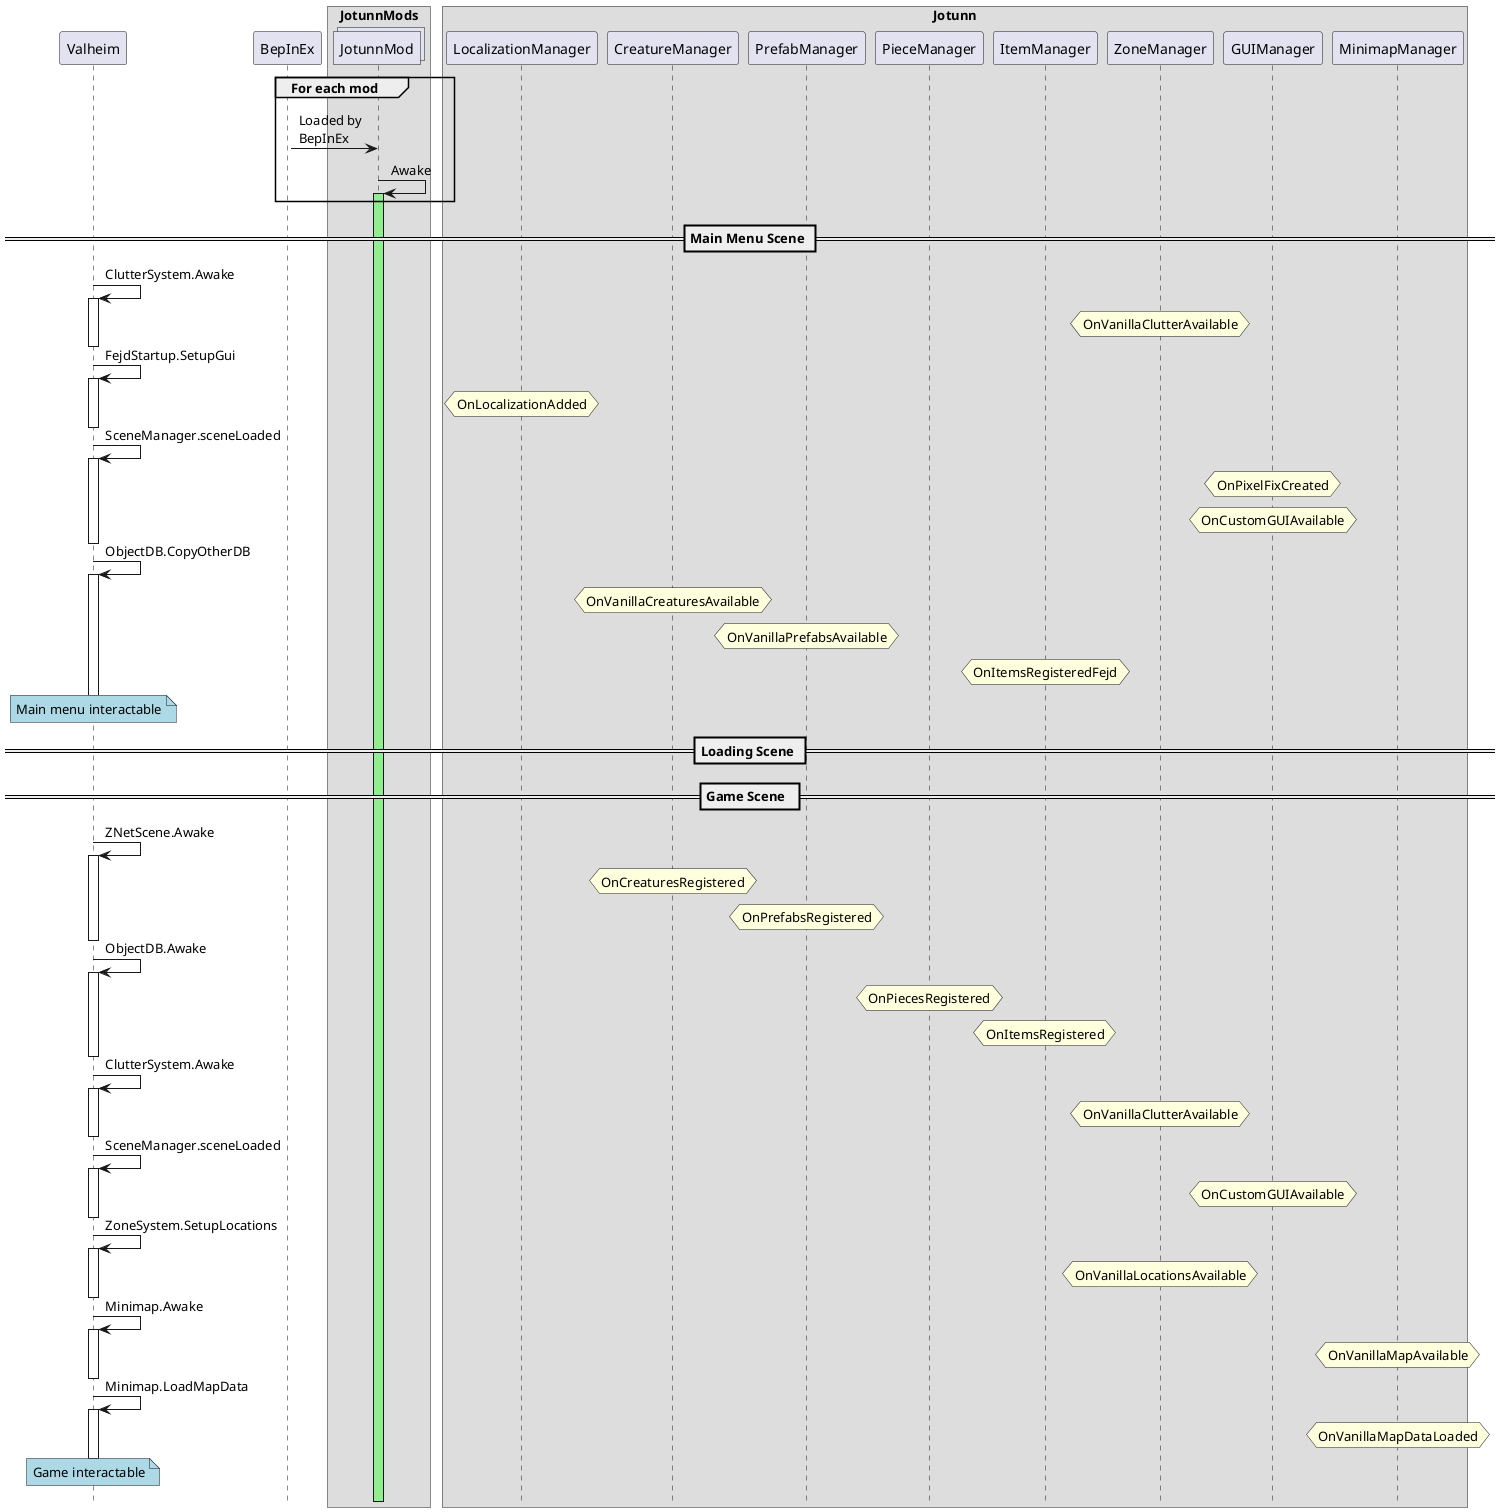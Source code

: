 ﻿@startuml
'' flow
!pragma teoz true
hide footbox

participant Valheim
participant BepInEx

box JotunnMods
    collections JotunnMod
end box

box Jotunn
    participant LocalizationManager
    participant CreatureManager
    participant PrefabManager
    participant PieceManager
    participant ItemManager
    participant ZoneManager
    participant GUIManager
    participant MinimapManager
end box

group For each mod
    ?->JotunnMod **: Loaded by\nBepInEx
    JotunnMod -> JotunnMod ++ #lightgreen: Awake
end group

== Main Menu Scene ==

Valheim -> Valheim++: ClutterSystem.Awake
    hnote over ZoneManager: OnVanillaClutterAvailable
deactivate Valheim

Valheim -> Valheim++: FejdStartup.SetupGui
    hnote over LocalizationManager: OnLocalizationAdded
deactivate Valheim

Valheim -> Valheim++: SceneManager.sceneLoaded
    hnote over GUIManager: OnPixelFixCreated
    hnote over GUIManager: OnCustomGUIAvailable
deactivate Valheim

Valheim -> Valheim++: ObjectDB.CopyOtherDB
    hnote over CreatureManager : OnVanillaCreaturesAvailable
    hnote over PrefabManager: OnVanillaPrefabsAvailable 
    hnote over ItemManager: OnItemsRegisteredFejd
deactivate Valheim

note over Valheim #lightblue: Main menu interactable

== Loading Scene ==
== Game Scene  ==

Valheim -> Valheim ++: ZNetScene.Awake
    hnote over CreatureManager: OnCreaturesRegistered
    hnote over PrefabManager: OnPrefabsRegistered
deactivate Valheim

Valheim -> Valheim++ : ObjectDB.Awake
    hnote over PieceManager: OnPiecesRegistered
    hnote over ItemManager: OnItemsRegistered
deactivate Valheim 

Valheim -> Valheim++: ClutterSystem.Awake
    hnote over ZoneManager: OnVanillaClutterAvailable
deactivate Valheim

Valheim -> Valheim++: SceneManager.sceneLoaded
    hnote over GUIManager: OnCustomGUIAvailable
deactivate Valheim

Valheim -> Valheim ++: ZoneSystem.SetupLocations
    hnote over ZoneManager: OnVanillaLocationsAvailable
deactivate Valheim

Valheim -> Valheim ++: Minimap.Awake
    hnote over MinimapManager: OnVanillaMapAvailable
deactivate Valheim

Valheim -> Valheim ++: Minimap.LoadMapData
    hnote over MinimapManager: OnVanillaMapDataLoaded
deactivate Valheim
 
note over Valheim #lightblue: Game interactable
 
@enduml